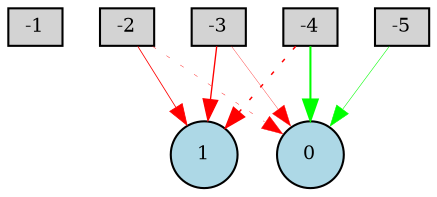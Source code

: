 digraph {
	node [fontsize=9 height=0.2 shape=circle width=0.2]
	-1 [fillcolor=lightgray shape=box style=filled]
	-2 [fillcolor=lightgray shape=box style=filled]
	-3 [fillcolor=lightgray shape=box style=filled]
	-4 [fillcolor=lightgray shape=box style=filled]
	-5 [fillcolor=lightgray shape=box style=filled]
	0 [fillcolor=lightblue style=filled]
	1 [fillcolor=lightblue style=filled]
	-2 -> 0 [color=red penwidth=0.19227272403368853 style=dotted]
	-2 -> 1 [color=red penwidth=0.395647816897579 style=solid]
	-3 -> 1 [color=red penwidth=0.6483305453623568 style=solid]
	-4 -> 0 [color=green penwidth=0.9879297191345928 style=solid]
	-4 -> 1 [color=red penwidth=0.7048408456267271 style=dotted]
	-5 -> 0 [color=green penwidth=0.26405719926818105 style=solid]
	-3 -> 0 [color=red penwidth=0.15695491207485573 style=solid]
}
